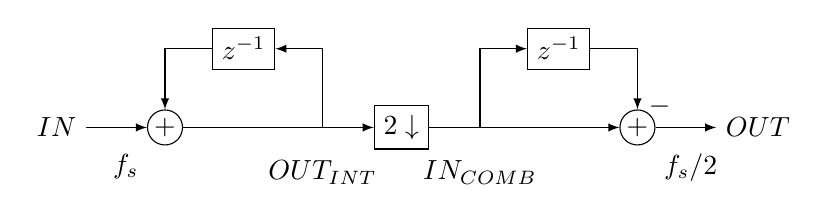 % https://tex.stackexchange.com/a/183092/131649
\begin{tikzpicture}
    \coordinate (in)  at (0,0);
    \coordinate (out) at (8,0);

    % branching coordinates
    \coordinate (b1) at (3,0);
    \coordinate (b2) at (5,0);

    % Delay elements
    \node[draw] (d1) at  (2,1) {$z^{-1}$};
    \node[draw] (d2) at  (6,1) {$z^{-1}$};

    % Downsampler
    \node[draw] (r1) at (4,0) {$2\downarrow$};

    % Adders
    \node[draw,circle, inner sep=0.3mm] (a1) at  (1,0) {$+$};
    \node[draw,circle, inner sep=0.3mm] (a2) at  (7,0) {$+$};

    % subtractors
    \node[above right=0.2ex] (s1) at (a2) {$-$};

    % Lines
    \draw[-latex] (in) -- (a1);
    \draw[-latex] (a1) -- (r1);
    \draw[-latex] (r1) -- (a2);
    \draw[-latex] (a2) -- (out);
    \draw[-latex] (b1) |- (d1);
    \draw[-latex] (b2) |- (d2);
    \draw[-latex] (d1) -| (a1);
    \draw[-latex] (d2) -| (a2);

    % Annotations
    \node[below left =2ex] at (a1) {$f_s$};
    \node[below right=2ex] at (a2) {$f_s/2$};
    \node[anchor=east] at (in) {$IN$};
    \node[anchor=west] at (out) {$OUT$};
    \node[anchor=north,below=2ex] at (b1) {$OUT_{INT}$};
    \node[anchor=north,below=2ex] at (b2) {$IN_{COMB}$};
\end{tikzpicture}
